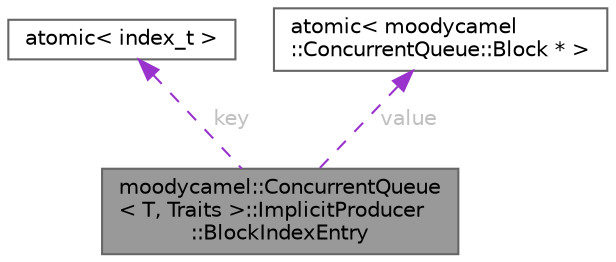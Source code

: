 digraph "moodycamel::ConcurrentQueue&lt; T, Traits &gt;::ImplicitProducer::BlockIndexEntry"
{
 // INTERACTIVE_SVG=YES
 // LATEX_PDF_SIZE
  bgcolor="transparent";
  edge [fontname=Helvetica,fontsize=10,labelfontname=Helvetica,labelfontsize=10];
  node [fontname=Helvetica,fontsize=10,shape=box,height=0.2,width=0.4];
  Node1 [id="Node000001",label="moodycamel::ConcurrentQueue\l\< T, Traits \>::ImplicitProducer\l::BlockIndexEntry",height=0.2,width=0.4,color="gray40", fillcolor="grey60", style="filled", fontcolor="black",tooltip=" "];
  Node2 -> Node1 [id="edge1_Node000001_Node000002",dir="back",color="darkorchid3",style="dashed",tooltip=" ",label=" key",fontcolor="grey" ];
  Node2 [id="Node000002",label="atomic\< index_t \>",height=0.2,width=0.4,color="gray40", fillcolor="white", style="filled",tooltip=" "];
  Node3 -> Node1 [id="edge2_Node000001_Node000003",dir="back",color="darkorchid3",style="dashed",tooltip=" ",label=" value",fontcolor="grey" ];
  Node3 [id="Node000003",label="atomic\< moodycamel\l::ConcurrentQueue::Block * \>",height=0.2,width=0.4,color="gray40", fillcolor="white", style="filled",tooltip=" "];
}
